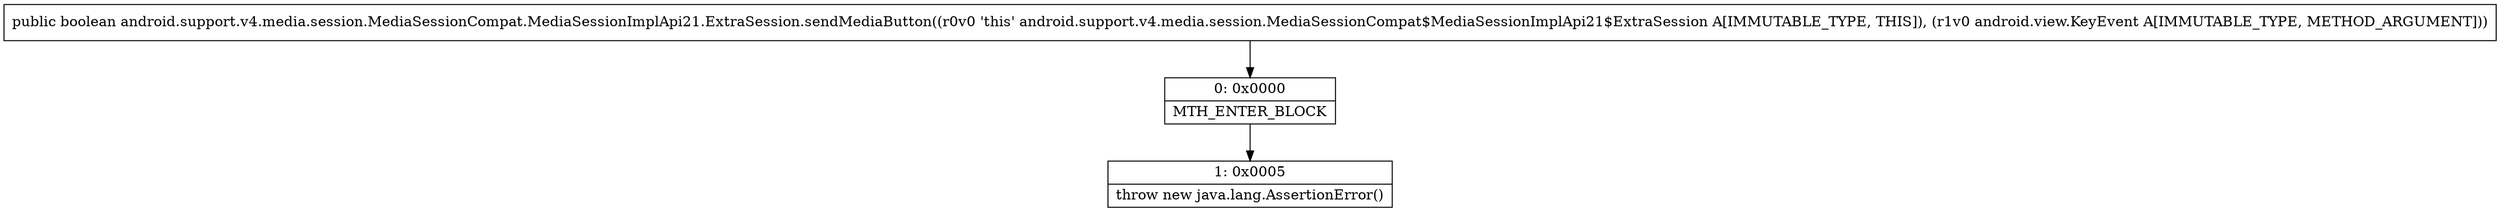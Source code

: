 digraph "CFG forandroid.support.v4.media.session.MediaSessionCompat.MediaSessionImplApi21.ExtraSession.sendMediaButton(Landroid\/view\/KeyEvent;)Z" {
Node_0 [shape=record,label="{0\:\ 0x0000|MTH_ENTER_BLOCK\l}"];
Node_1 [shape=record,label="{1\:\ 0x0005|throw new java.lang.AssertionError()\l}"];
MethodNode[shape=record,label="{public boolean android.support.v4.media.session.MediaSessionCompat.MediaSessionImplApi21.ExtraSession.sendMediaButton((r0v0 'this' android.support.v4.media.session.MediaSessionCompat$MediaSessionImplApi21$ExtraSession A[IMMUTABLE_TYPE, THIS]), (r1v0 android.view.KeyEvent A[IMMUTABLE_TYPE, METHOD_ARGUMENT])) }"];
MethodNode -> Node_0;
Node_0 -> Node_1;
}

